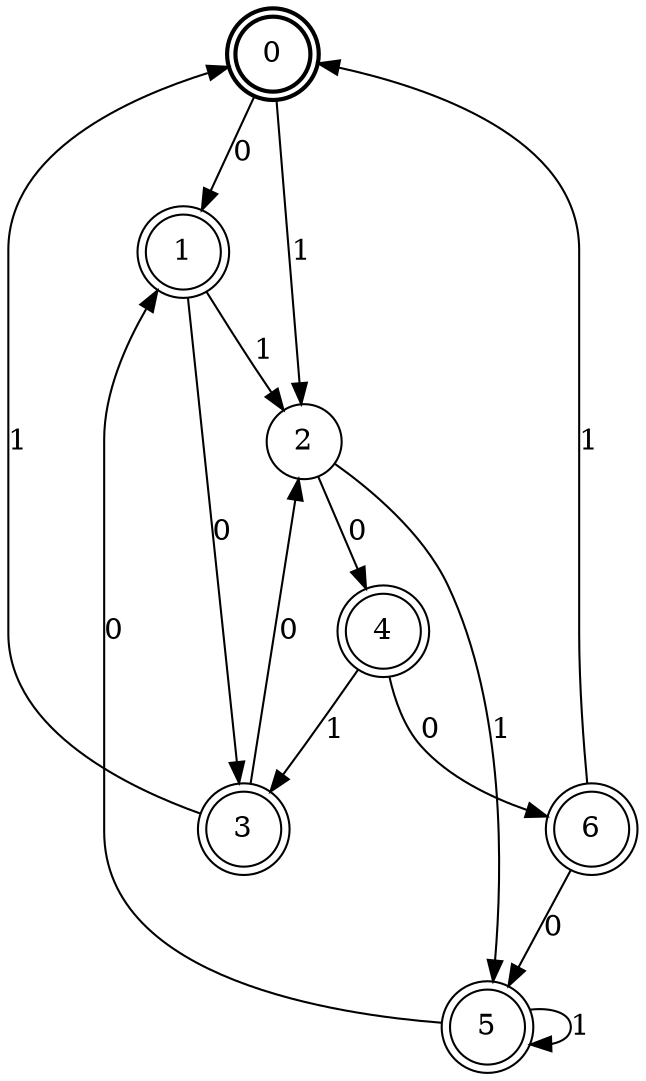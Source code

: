 digraph Automat {
    node [shape = circle];
    0 [style = "bold"];
    0 [peripheries=2]
    0 -> 1 [label = "0"];
    0 -> 2 [label = "1"];
    1 [peripheries=2]
    1 -> 3 [label = "0"];
    1 -> 2 [label = "1"];
    2 -> 4 [label = "0"];
    2 -> 5 [label = "1"];
    3 [peripheries=2]
    3 -> 2 [label = "0"];
    3 -> 0 [label = "1"];
    4 [peripheries=2]
    4 -> 6 [label = "0"];
    4 -> 3 [label = "1"];
    5 [peripheries=2]
    5 -> 1 [label = "0"];
    5 -> 5 [label = "1"];
    6 [peripheries=2]
    6 -> 5 [label = "0"];
    6 -> 0 [label = "1"];
}
